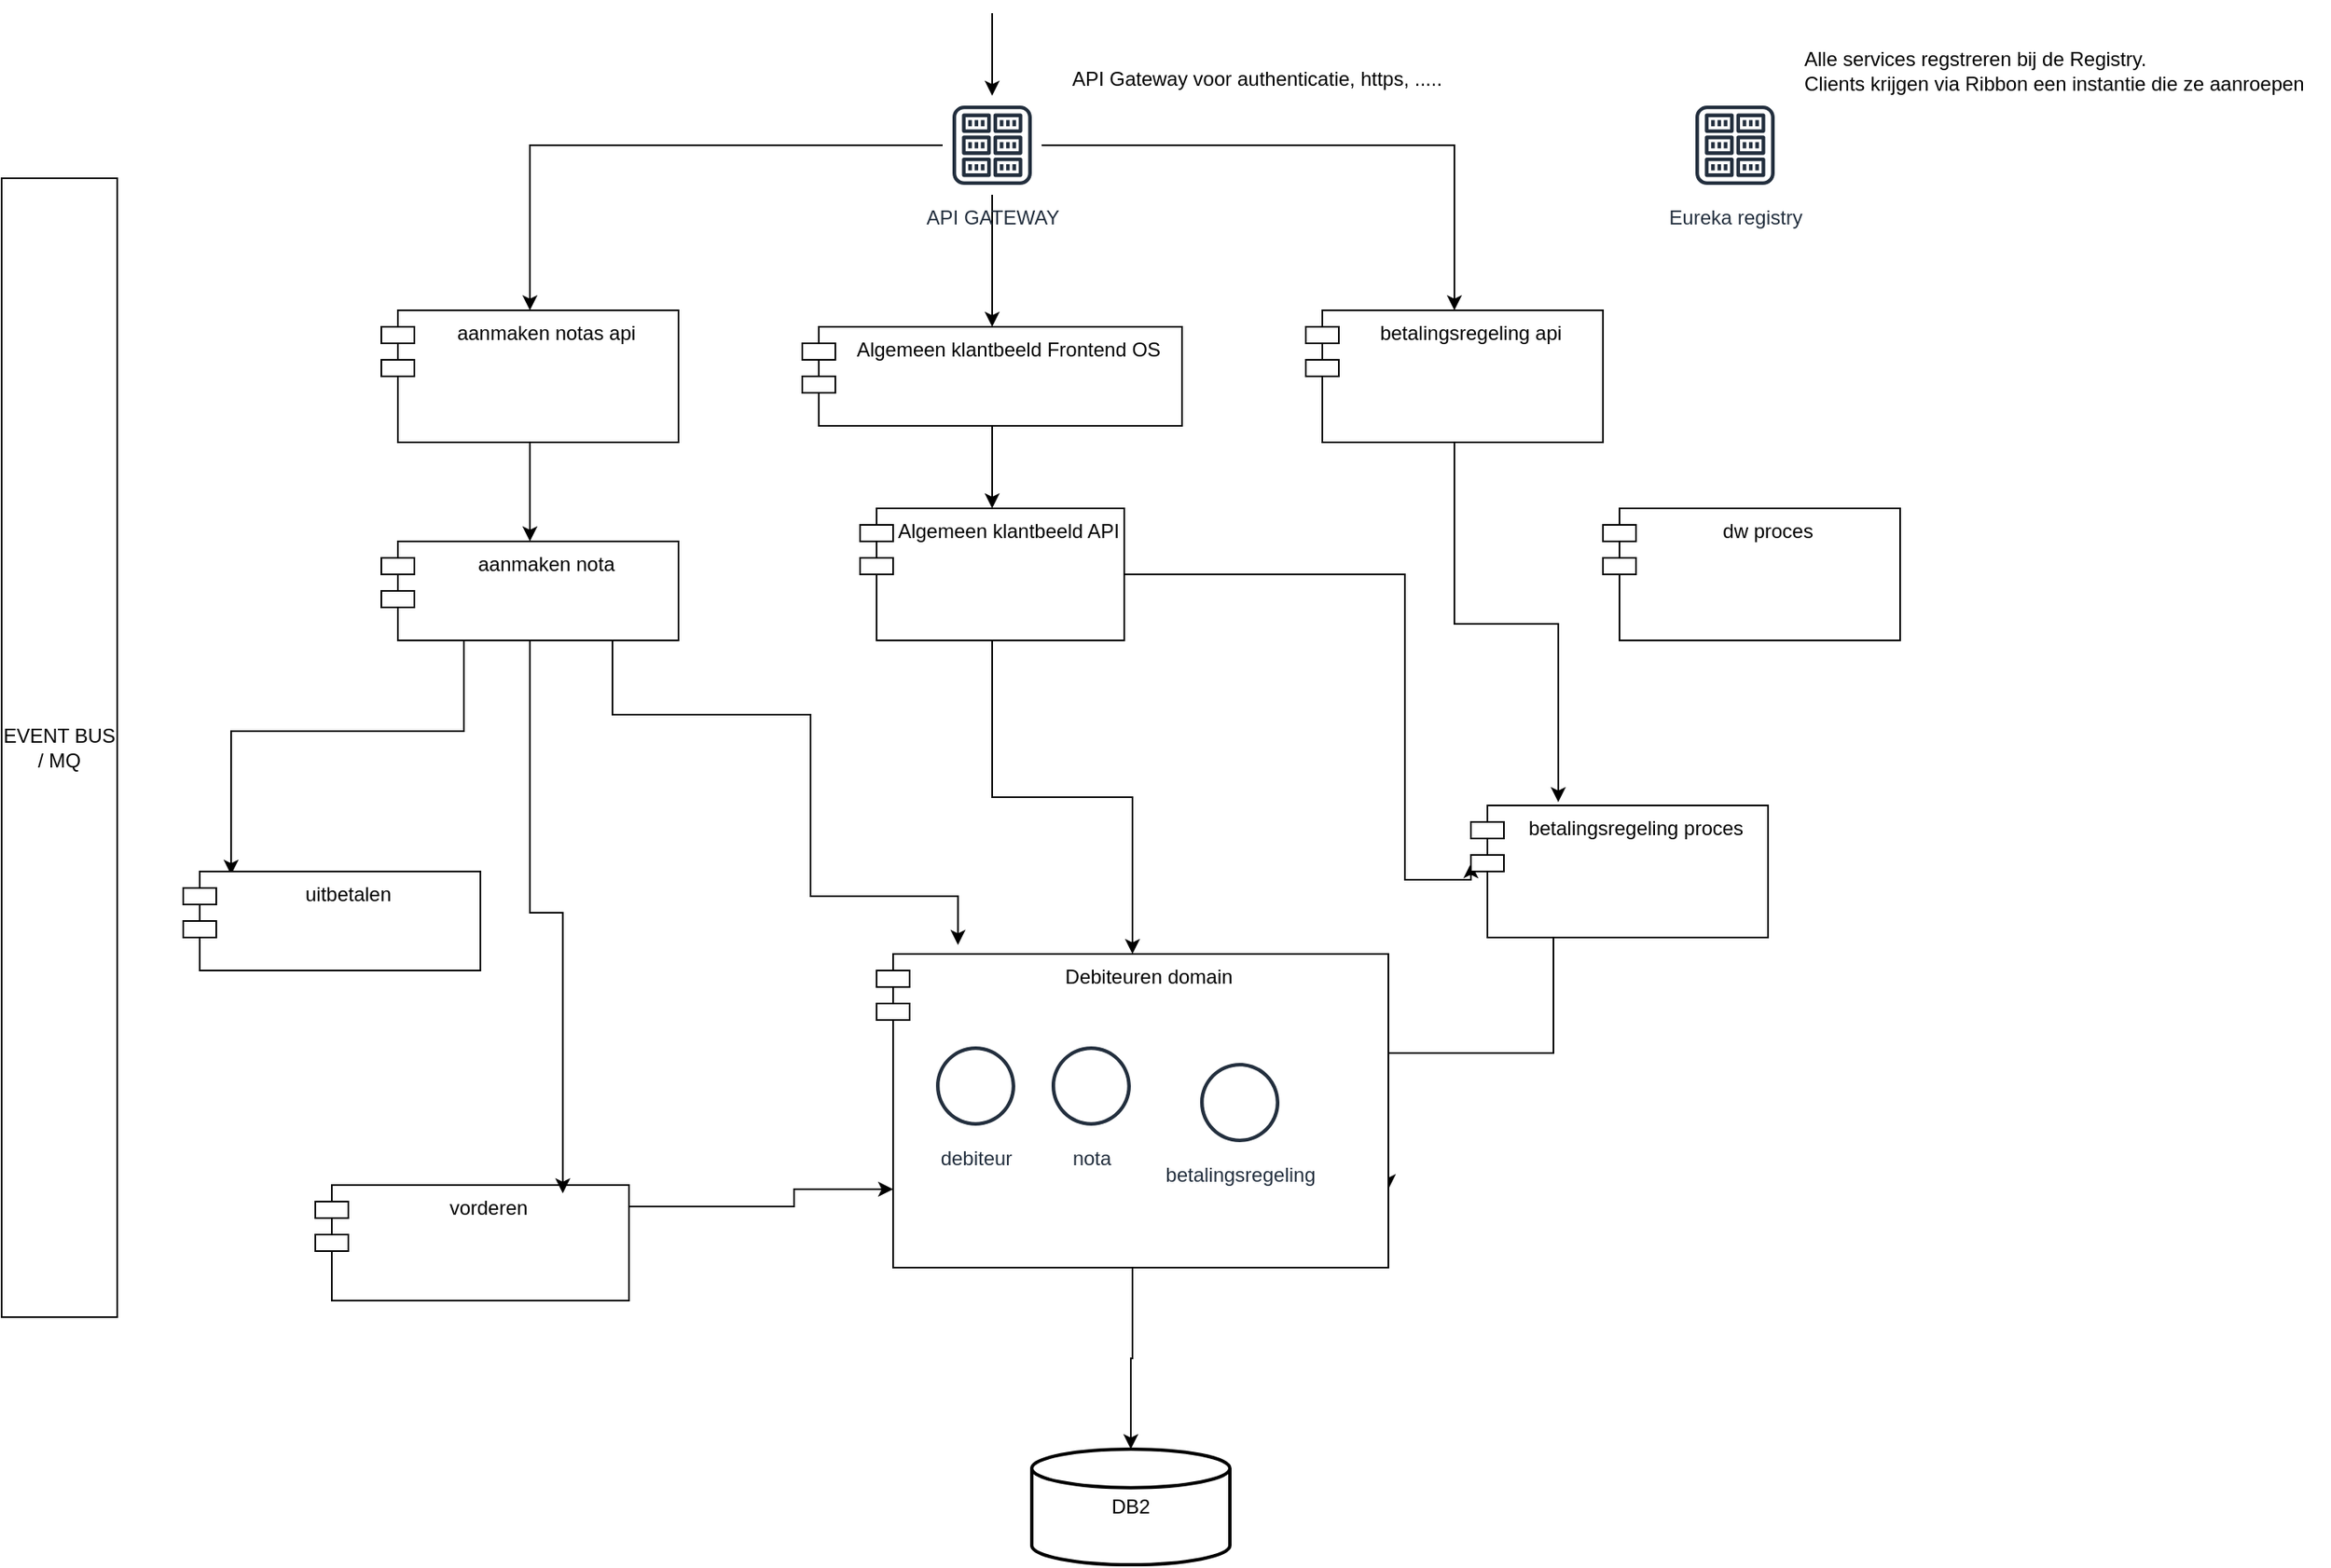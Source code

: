 <mxfile version="13.4.8" type="github">
  <diagram id="w-vKkGoruPvOUjnx7c8Q" name="Page-1">
    <mxGraphModel dx="782" dy="1580" grid="1" gridSize="10" guides="1" tooltips="1" connect="1" arrows="1" fold="1" page="1" pageScale="1" pageWidth="827" pageHeight="1169" math="0" shadow="0">
      <root>
        <mxCell id="0" />
        <mxCell id="1" parent="0" />
        <mxCell id="cUMHBHCWQTj6NiD_pBpI-97" style="edgeStyle=orthogonalEdgeStyle;rounded=0;orthogonalLoop=1;jettySize=auto;html=1;exitX=0.5;exitY=1;exitDx=0;exitDy=0;entryX=0.5;entryY=0;entryDx=0;entryDy=0;" parent="1" source="cUMHBHCWQTj6NiD_pBpI-98" target="cUMHBHCWQTj6NiD_pBpI-108" edge="1">
          <mxGeometry relative="1" as="geometry" />
        </mxCell>
        <mxCell id="cUMHBHCWQTj6NiD_pBpI-98" value="Algemeen klantbeeld Frontend OS" style="shape=module;align=left;spacingLeft=20;align=center;verticalAlign=top;" parent="1" vertex="1">
          <mxGeometry x="655" y="190" width="230" height="60" as="geometry" />
        </mxCell>
        <mxCell id="cUMHBHCWQTj6NiD_pBpI-99" style="edgeStyle=orthogonalEdgeStyle;rounded=0;orthogonalLoop=1;jettySize=auto;html=1;" parent="1" source="cUMHBHCWQTj6NiD_pBpI-119" target="cUMHBHCWQTj6NiD_pBpI-100" edge="1">
          <mxGeometry relative="1" as="geometry" />
        </mxCell>
        <mxCell id="cUMHBHCWQTj6NiD_pBpI-100" value="DB2" style="strokeWidth=2;html=1;shape=mxgraph.flowchart.database;whiteSpace=wrap;" parent="1" vertex="1">
          <mxGeometry x="794" y="870" width="120" height="70" as="geometry" />
        </mxCell>
        <mxCell id="cUMHBHCWQTj6NiD_pBpI-101" value="dw proces" style="shape=module;align=left;spacingLeft=20;align=center;verticalAlign=top;" parent="1" vertex="1">
          <mxGeometry x="1140" y="300" width="180" height="80" as="geometry" />
        </mxCell>
        <mxCell id="cUMHBHCWQTj6NiD_pBpI-102" style="edgeStyle=orthogonalEdgeStyle;rounded=0;orthogonalLoop=1;jettySize=auto;html=1;exitX=0.5;exitY=1;exitDx=0;exitDy=0;" parent="1" source="cUMHBHCWQTj6NiD_pBpI-103" target="cUMHBHCWQTj6NiD_pBpI-114" edge="1">
          <mxGeometry relative="1" as="geometry" />
        </mxCell>
        <mxCell id="cUMHBHCWQTj6NiD_pBpI-103" value="aanmaken notas api" style="shape=module;align=left;spacingLeft=20;align=center;verticalAlign=top;" parent="1" vertex="1">
          <mxGeometry x="400" y="180" width="180" height="80" as="geometry" />
        </mxCell>
        <mxCell id="cUMHBHCWQTj6NiD_pBpI-104" style="edgeStyle=orthogonalEdgeStyle;rounded=0;orthogonalLoop=1;jettySize=auto;html=1;entryX=0;entryY=0.75;entryDx=10;entryDy=0;entryPerimeter=0;" parent="1" source="cUMHBHCWQTj6NiD_pBpI-105" target="cUMHBHCWQTj6NiD_pBpI-119" edge="1">
          <mxGeometry relative="1" as="geometry">
            <mxPoint x="850" y="690" as="targetPoint" />
            <Array as="points">
              <mxPoint x="650" y="723" />
              <mxPoint x="650" y="713" />
            </Array>
          </mxGeometry>
        </mxCell>
        <mxCell id="cUMHBHCWQTj6NiD_pBpI-105" value="vorderen" style="shape=module;align=left;spacingLeft=20;align=center;verticalAlign=top;" parent="1" vertex="1">
          <mxGeometry x="360" y="710" width="190" height="70" as="geometry" />
        </mxCell>
        <mxCell id="cUMHBHCWQTj6NiD_pBpI-106" style="edgeStyle=orthogonalEdgeStyle;rounded=0;orthogonalLoop=1;jettySize=auto;html=1;exitX=0.5;exitY=1;exitDx=0;exitDy=0;" parent="1" source="cUMHBHCWQTj6NiD_pBpI-108" target="cUMHBHCWQTj6NiD_pBpI-119" edge="1">
          <mxGeometry relative="1" as="geometry" />
        </mxCell>
        <mxCell id="cUMHBHCWQTj6NiD_pBpI-107" style="edgeStyle=orthogonalEdgeStyle;rounded=0;orthogonalLoop=1;jettySize=auto;html=1;entryX=0;entryY=0;entryDx=0;entryDy=35;entryPerimeter=0;" parent="1" source="cUMHBHCWQTj6NiD_pBpI-108" target="cUMHBHCWQTj6NiD_pBpI-110" edge="1">
          <mxGeometry relative="1" as="geometry">
            <Array as="points">
              <mxPoint x="1020" y="340" />
              <mxPoint x="1020" y="525" />
              <mxPoint x="1060" y="525" />
            </Array>
          </mxGeometry>
        </mxCell>
        <mxCell id="cUMHBHCWQTj6NiD_pBpI-108" value="Algemeen klantbeeld API" style="shape=module;align=left;spacingLeft=20;align=center;verticalAlign=top;" parent="1" vertex="1">
          <mxGeometry x="690" y="300" width="160" height="80" as="geometry" />
        </mxCell>
        <mxCell id="cUMHBHCWQTj6NiD_pBpI-109" style="edgeStyle=orthogonalEdgeStyle;rounded=0;orthogonalLoop=1;jettySize=auto;html=1;entryX=1;entryY=0.75;entryDx=0;entryDy=0;" parent="1" source="cUMHBHCWQTj6NiD_pBpI-110" target="cUMHBHCWQTj6NiD_pBpI-119" edge="1">
          <mxGeometry relative="1" as="geometry">
            <Array as="points">
              <mxPoint x="1110" y="630" />
              <mxPoint x="967" y="630" />
              <mxPoint x="967" y="660" />
            </Array>
          </mxGeometry>
        </mxCell>
        <mxCell id="cUMHBHCWQTj6NiD_pBpI-110" value="betalingsregeling proces" style="shape=module;align=left;spacingLeft=20;align=center;verticalAlign=top;" parent="1" vertex="1">
          <mxGeometry x="1060" y="480" width="180" height="80" as="geometry" />
        </mxCell>
        <mxCell id="cUMHBHCWQTj6NiD_pBpI-111" style="edgeStyle=orthogonalEdgeStyle;rounded=0;orthogonalLoop=1;jettySize=auto;html=1;entryX=0.159;entryY=-0.029;entryDx=0;entryDy=0;entryPerimeter=0;" parent="1" source="cUMHBHCWQTj6NiD_pBpI-114" target="cUMHBHCWQTj6NiD_pBpI-119" edge="1">
          <mxGeometry relative="1" as="geometry">
            <mxPoint x="640" y="590" as="targetPoint" />
            <Array as="points">
              <mxPoint x="540" y="425" />
              <mxPoint x="660" y="425" />
              <mxPoint x="660" y="535" />
            </Array>
          </mxGeometry>
        </mxCell>
        <mxCell id="cUMHBHCWQTj6NiD_pBpI-112" style="edgeStyle=orthogonalEdgeStyle;rounded=0;orthogonalLoop=1;jettySize=auto;html=1;entryX=0.161;entryY=0.033;entryDx=0;entryDy=0;entryPerimeter=0;" parent="1" source="cUMHBHCWQTj6NiD_pBpI-114" target="cUMHBHCWQTj6NiD_pBpI-115" edge="1">
          <mxGeometry relative="1" as="geometry">
            <Array as="points">
              <mxPoint x="450" y="435" />
              <mxPoint x="309" y="435" />
            </Array>
          </mxGeometry>
        </mxCell>
        <mxCell id="cUMHBHCWQTj6NiD_pBpI-113" style="edgeStyle=orthogonalEdgeStyle;rounded=0;orthogonalLoop=1;jettySize=auto;html=1;entryX=0.789;entryY=0.071;entryDx=0;entryDy=0;entryPerimeter=0;" parent="1" source="cUMHBHCWQTj6NiD_pBpI-114" target="cUMHBHCWQTj6NiD_pBpI-105" edge="1">
          <mxGeometry relative="1" as="geometry" />
        </mxCell>
        <mxCell id="cUMHBHCWQTj6NiD_pBpI-114" value="aanmaken nota" style="shape=module;align=left;spacingLeft=20;align=center;verticalAlign=top;" parent="1" vertex="1">
          <mxGeometry x="400" y="320" width="180" height="60" as="geometry" />
        </mxCell>
        <mxCell id="cUMHBHCWQTj6NiD_pBpI-115" value="uitbetalen" style="shape=module;align=left;spacingLeft=20;align=center;verticalAlign=top;" parent="1" vertex="1">
          <mxGeometry x="280" y="520" width="180" height="60" as="geometry" />
        </mxCell>
        <mxCell id="cUMHBHCWQTj6NiD_pBpI-116" style="edgeStyle=orthogonalEdgeStyle;rounded=0;orthogonalLoop=1;jettySize=auto;html=1;entryX=0.294;entryY=-0.025;entryDx=0;entryDy=0;entryPerimeter=0;" parent="1" source="cUMHBHCWQTj6NiD_pBpI-117" target="cUMHBHCWQTj6NiD_pBpI-110" edge="1">
          <mxGeometry relative="1" as="geometry" />
        </mxCell>
        <mxCell id="cUMHBHCWQTj6NiD_pBpI-117" value="betalingsregeling api" style="shape=module;align=left;spacingLeft=20;align=center;verticalAlign=top;" parent="1" vertex="1">
          <mxGeometry x="960" y="180" width="180" height="80" as="geometry" />
        </mxCell>
        <mxCell id="cUMHBHCWQTj6NiD_pBpI-118" value="" style="group" parent="1" vertex="1" connectable="0">
          <mxGeometry x="700" y="570" width="310" height="190" as="geometry" />
        </mxCell>
        <mxCell id="cUMHBHCWQTj6NiD_pBpI-119" value="Debiteuren domain" style="shape=module;align=left;spacingLeft=20;align=center;verticalAlign=top;" parent="cUMHBHCWQTj6NiD_pBpI-118" vertex="1">
          <mxGeometry width="310" height="190" as="geometry" />
        </mxCell>
        <mxCell id="cUMHBHCWQTj6NiD_pBpI-120" value="debiteur" style="outlineConnect=0;fontColor=#232F3E;gradientColor=none;strokeColor=#232F3E;fillColor=#ffffff;dashed=0;verticalLabelPosition=bottom;verticalAlign=top;align=center;html=1;fontSize=12;fontStyle=0;aspect=fixed;shape=mxgraph.aws4.resourceIcon;resIcon=mxgraph.aws4.object;" parent="cUMHBHCWQTj6NiD_pBpI-118" vertex="1">
          <mxGeometry x="30" y="50" width="60" height="60" as="geometry" />
        </mxCell>
        <mxCell id="cUMHBHCWQTj6NiD_pBpI-121" value="nota" style="outlineConnect=0;fontColor=#232F3E;gradientColor=none;strokeColor=#232F3E;fillColor=#ffffff;dashed=0;verticalLabelPosition=bottom;verticalAlign=top;align=center;html=1;fontSize=12;fontStyle=0;aspect=fixed;shape=mxgraph.aws4.resourceIcon;resIcon=mxgraph.aws4.object;" parent="cUMHBHCWQTj6NiD_pBpI-118" vertex="1">
          <mxGeometry x="100" y="50" width="60" height="60" as="geometry" />
        </mxCell>
        <mxCell id="cUMHBHCWQTj6NiD_pBpI-122" value="betalingsregeling" style="outlineConnect=0;fontColor=#232F3E;gradientColor=none;strokeColor=#232F3E;fillColor=#ffffff;dashed=0;verticalLabelPosition=bottom;verticalAlign=top;align=center;html=1;fontSize=12;fontStyle=0;aspect=fixed;shape=mxgraph.aws4.resourceIcon;resIcon=mxgraph.aws4.object;" parent="cUMHBHCWQTj6NiD_pBpI-118" vertex="1">
          <mxGeometry x="190" y="60" width="60" height="60" as="geometry" />
        </mxCell>
        <mxCell id="cUMHBHCWQTj6NiD_pBpI-123" value="Eureka registry" style="outlineConnect=0;fontColor=#232F3E;gradientColor=none;strokeColor=#232F3E;fillColor=#ffffff;dashed=0;verticalLabelPosition=bottom;verticalAlign=top;align=center;html=1;fontSize=12;fontStyle=0;aspect=fixed;shape=mxgraph.aws4.resourceIcon;resIcon=mxgraph.aws4.registry;" parent="1" vertex="1">
          <mxGeometry x="1190" y="50" width="60" height="60" as="geometry" />
        </mxCell>
        <mxCell id="cUMHBHCWQTj6NiD_pBpI-125" value="" style="edgeStyle=orthogonalEdgeStyle;rounded=0;orthogonalLoop=1;jettySize=auto;html=1;" parent="1" source="cUMHBHCWQTj6NiD_pBpI-124" target="cUMHBHCWQTj6NiD_pBpI-98" edge="1">
          <mxGeometry relative="1" as="geometry" />
        </mxCell>
        <mxCell id="cUMHBHCWQTj6NiD_pBpI-126" style="edgeStyle=orthogonalEdgeStyle;rounded=0;orthogonalLoop=1;jettySize=auto;html=1;entryX=0.5;entryY=0;entryDx=0;entryDy=0;" parent="1" source="cUMHBHCWQTj6NiD_pBpI-124" target="cUMHBHCWQTj6NiD_pBpI-103" edge="1">
          <mxGeometry relative="1" as="geometry" />
        </mxCell>
        <mxCell id="cUMHBHCWQTj6NiD_pBpI-127" style="edgeStyle=orthogonalEdgeStyle;rounded=0;orthogonalLoop=1;jettySize=auto;html=1;" parent="1" source="cUMHBHCWQTj6NiD_pBpI-124" target="cUMHBHCWQTj6NiD_pBpI-117" edge="1">
          <mxGeometry relative="1" as="geometry" />
        </mxCell>
        <mxCell id="cUMHBHCWQTj6NiD_pBpI-124" value="API GATEWAY" style="outlineConnect=0;fontColor=#232F3E;gradientColor=none;strokeColor=#232F3E;fillColor=#ffffff;dashed=0;verticalLabelPosition=bottom;verticalAlign=top;align=center;html=1;fontSize=12;fontStyle=0;aspect=fixed;shape=mxgraph.aws4.resourceIcon;resIcon=mxgraph.aws4.registry;" parent="1" vertex="1">
          <mxGeometry x="740" y="50" width="60" height="60" as="geometry" />
        </mxCell>
        <mxCell id="cUMHBHCWQTj6NiD_pBpI-128" value="" style="endArrow=classic;html=1;" parent="1" target="cUMHBHCWQTj6NiD_pBpI-124" edge="1">
          <mxGeometry width="50" height="50" relative="1" as="geometry">
            <mxPoint x="770" as="sourcePoint" />
            <mxPoint x="780" y="10" as="targetPoint" />
          </mxGeometry>
        </mxCell>
        <mxCell id="2" value="API Gateway voor authenticatie, https, ....." style="text;html=1;align=center;verticalAlign=middle;resizable=0;points=[];autosize=1;" vertex="1" parent="1">
          <mxGeometry x="810" y="30" width="240" height="20" as="geometry" />
        </mxCell>
        <mxCell id="LUO_Wmgh21wgtPnX21D9-2" value="EVENT BUS / MQ" style="rounded=0;whiteSpace=wrap;html=1;" vertex="1" parent="1">
          <mxGeometry x="170" y="100" width="70" height="690" as="geometry" />
        </mxCell>
        <mxCell id="LUO_Wmgh21wgtPnX21D9-3" value="Alle services regstreren bij de Registry. &lt;br&gt;Clients krijgen via Ribbon een instantie die ze aanroepen" style="text;html=1;align=left;verticalAlign=middle;resizable=0;points=[];autosize=1;" vertex="1" parent="1">
          <mxGeometry x="1260" y="20" width="320" height="30" as="geometry" />
        </mxCell>
      </root>
    </mxGraphModel>
  </diagram>
</mxfile>
